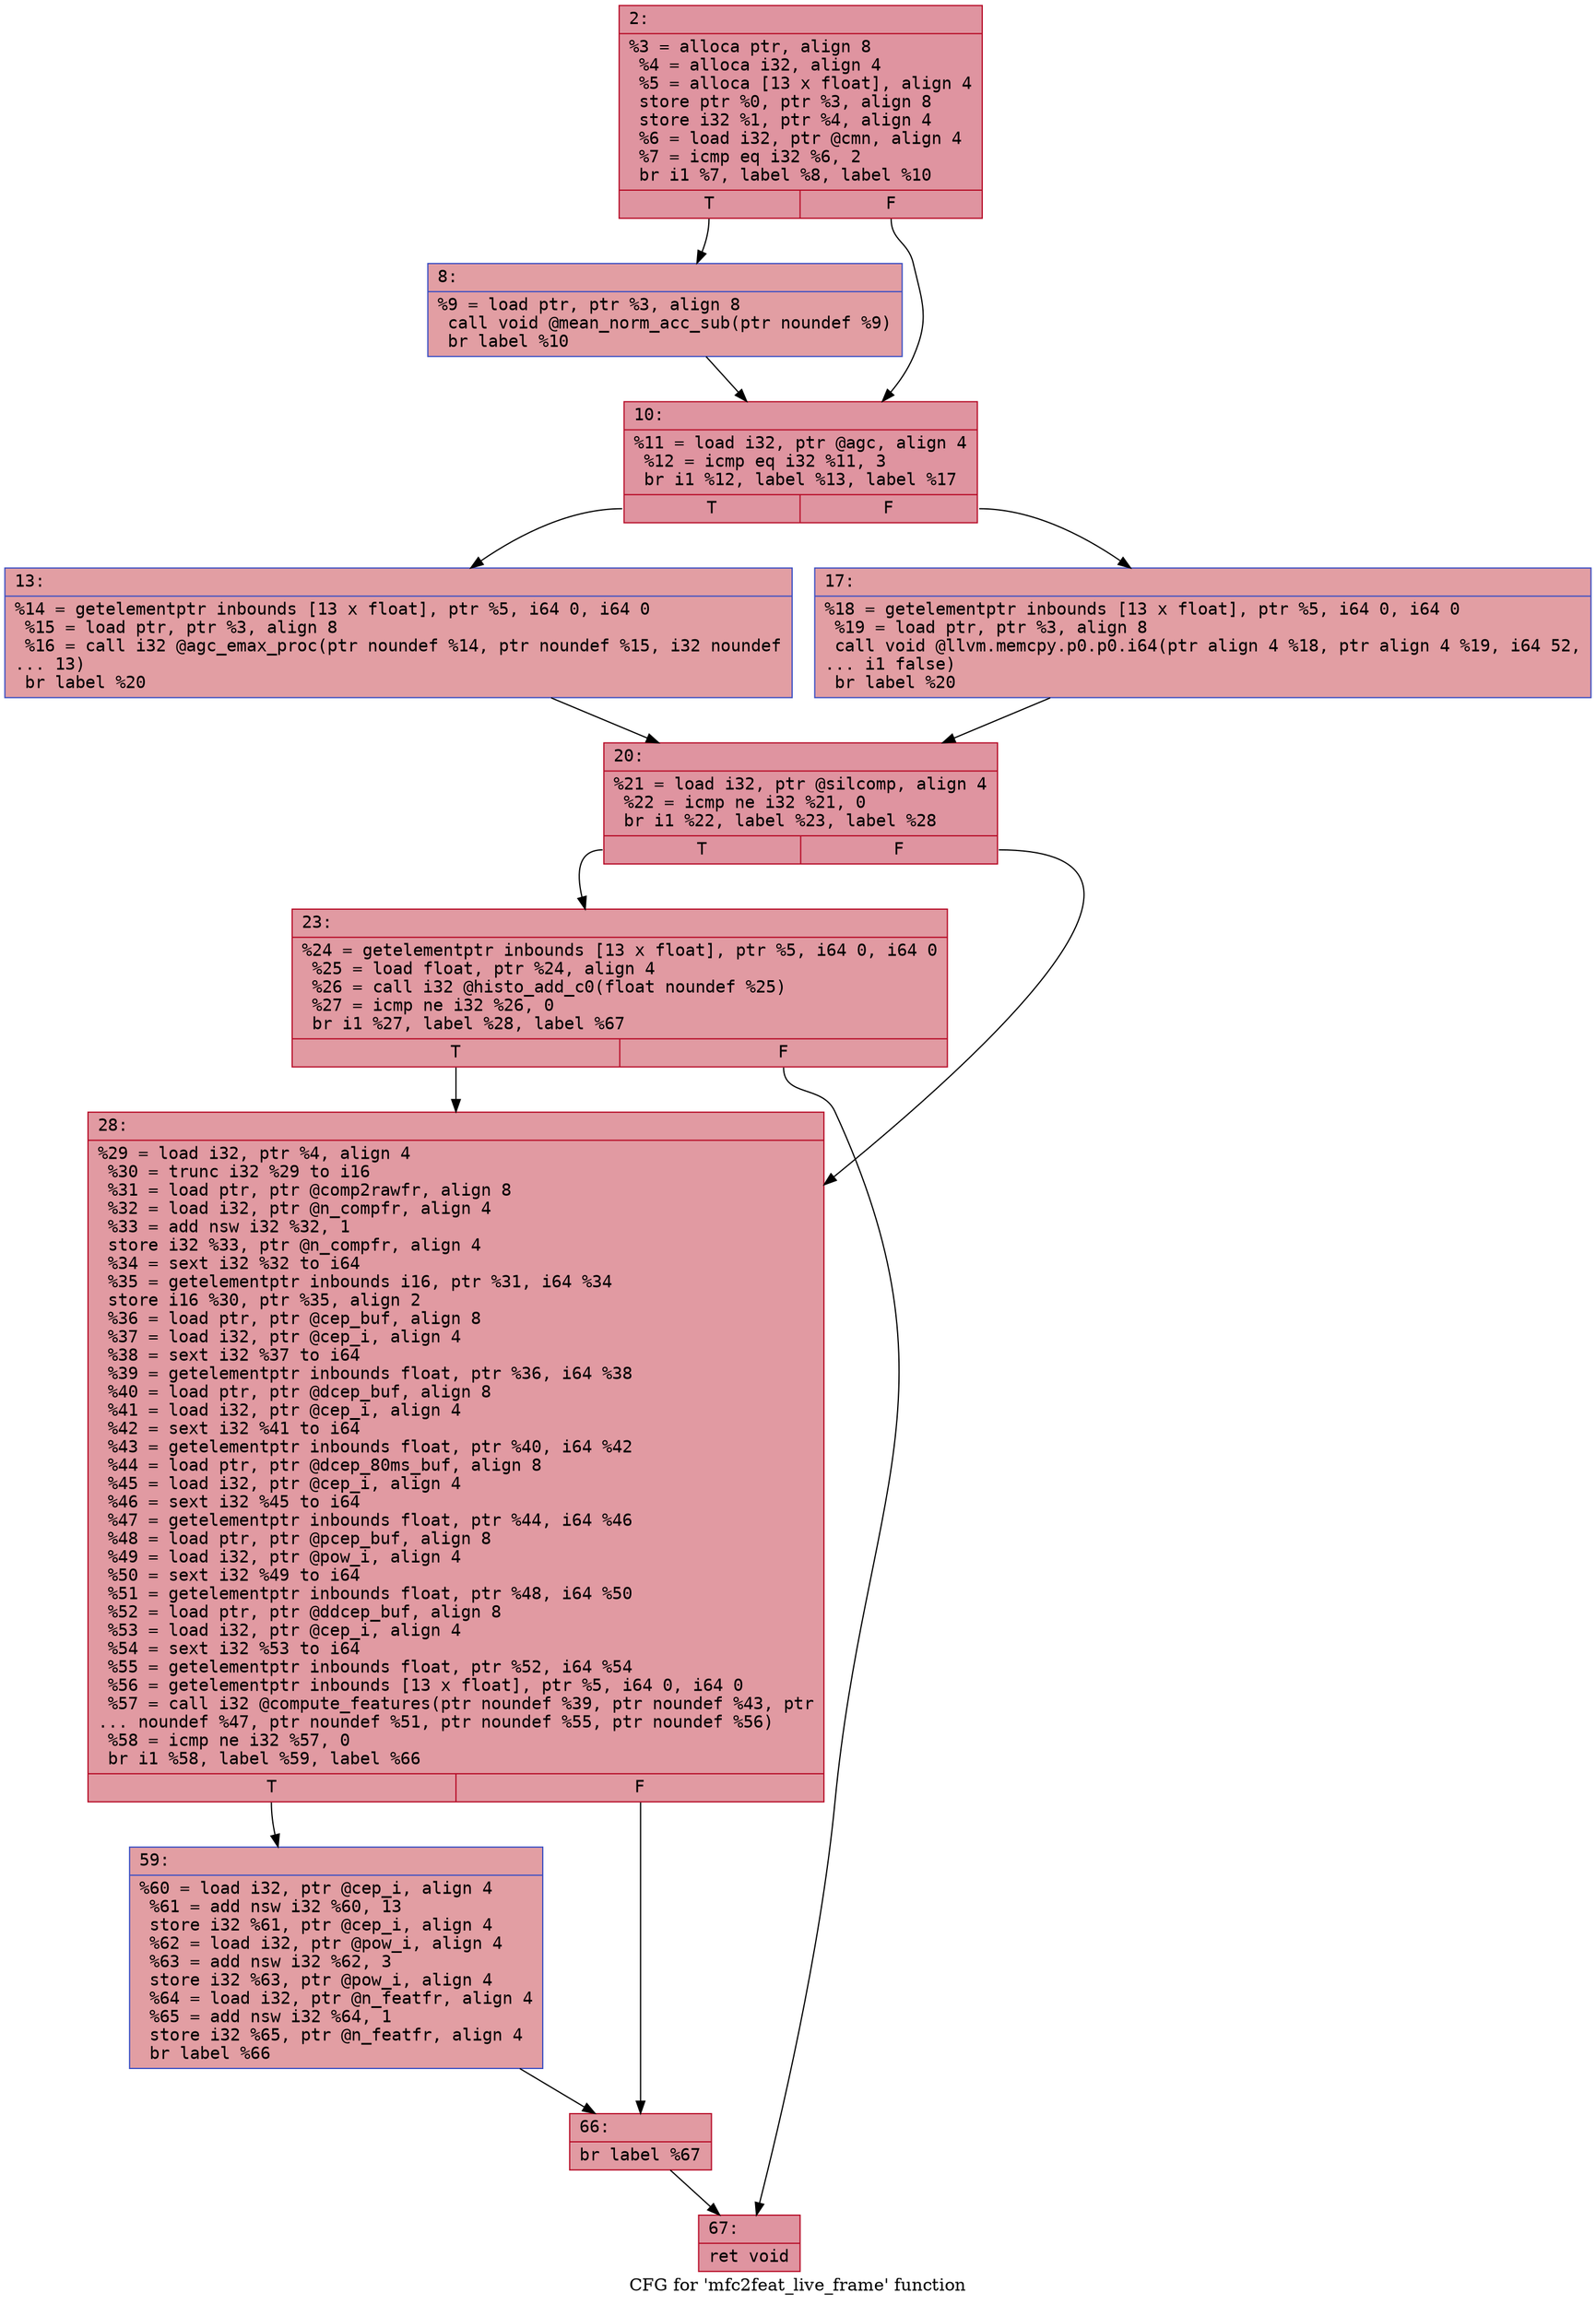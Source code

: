 digraph "CFG for 'mfc2feat_live_frame' function" {
	label="CFG for 'mfc2feat_live_frame' function";

	Node0x6000008a2e90 [shape=record,color="#b70d28ff", style=filled, fillcolor="#b70d2870" fontname="Courier",label="{2:\l|  %3 = alloca ptr, align 8\l  %4 = alloca i32, align 4\l  %5 = alloca [13 x float], align 4\l  store ptr %0, ptr %3, align 8\l  store i32 %1, ptr %4, align 4\l  %6 = load i32, ptr @cmn, align 4\l  %7 = icmp eq i32 %6, 2\l  br i1 %7, label %8, label %10\l|{<s0>T|<s1>F}}"];
	Node0x6000008a2e90:s0 -> Node0x6000008a2ee0[tooltip="2 -> 8\nProbability 50.00%" ];
	Node0x6000008a2e90:s1 -> Node0x6000008a2f30[tooltip="2 -> 10\nProbability 50.00%" ];
	Node0x6000008a2ee0 [shape=record,color="#3d50c3ff", style=filled, fillcolor="#be242e70" fontname="Courier",label="{8:\l|  %9 = load ptr, ptr %3, align 8\l  call void @mean_norm_acc_sub(ptr noundef %9)\l  br label %10\l}"];
	Node0x6000008a2ee0 -> Node0x6000008a2f30[tooltip="8 -> 10\nProbability 100.00%" ];
	Node0x6000008a2f30 [shape=record,color="#b70d28ff", style=filled, fillcolor="#b70d2870" fontname="Courier",label="{10:\l|  %11 = load i32, ptr @agc, align 4\l  %12 = icmp eq i32 %11, 3\l  br i1 %12, label %13, label %17\l|{<s0>T|<s1>F}}"];
	Node0x6000008a2f30:s0 -> Node0x6000008a2f80[tooltip="10 -> 13\nProbability 50.00%" ];
	Node0x6000008a2f30:s1 -> Node0x6000008a2fd0[tooltip="10 -> 17\nProbability 50.00%" ];
	Node0x6000008a2f80 [shape=record,color="#3d50c3ff", style=filled, fillcolor="#be242e70" fontname="Courier",label="{13:\l|  %14 = getelementptr inbounds [13 x float], ptr %5, i64 0, i64 0\l  %15 = load ptr, ptr %3, align 8\l  %16 = call i32 @agc_emax_proc(ptr noundef %14, ptr noundef %15, i32 noundef\l... 13)\l  br label %20\l}"];
	Node0x6000008a2f80 -> Node0x6000008a3020[tooltip="13 -> 20\nProbability 100.00%" ];
	Node0x6000008a2fd0 [shape=record,color="#3d50c3ff", style=filled, fillcolor="#be242e70" fontname="Courier",label="{17:\l|  %18 = getelementptr inbounds [13 x float], ptr %5, i64 0, i64 0\l  %19 = load ptr, ptr %3, align 8\l  call void @llvm.memcpy.p0.p0.i64(ptr align 4 %18, ptr align 4 %19, i64 52,\l... i1 false)\l  br label %20\l}"];
	Node0x6000008a2fd0 -> Node0x6000008a3020[tooltip="17 -> 20\nProbability 100.00%" ];
	Node0x6000008a3020 [shape=record,color="#b70d28ff", style=filled, fillcolor="#b70d2870" fontname="Courier",label="{20:\l|  %21 = load i32, ptr @silcomp, align 4\l  %22 = icmp ne i32 %21, 0\l  br i1 %22, label %23, label %28\l|{<s0>T|<s1>F}}"];
	Node0x6000008a3020:s0 -> Node0x6000008a3070[tooltip="20 -> 23\nProbability 62.50%" ];
	Node0x6000008a3020:s1 -> Node0x6000008a30c0[tooltip="20 -> 28\nProbability 37.50%" ];
	Node0x6000008a3070 [shape=record,color="#b70d28ff", style=filled, fillcolor="#bb1b2c70" fontname="Courier",label="{23:\l|  %24 = getelementptr inbounds [13 x float], ptr %5, i64 0, i64 0\l  %25 = load float, ptr %24, align 4\l  %26 = call i32 @histo_add_c0(float noundef %25)\l  %27 = icmp ne i32 %26, 0\l  br i1 %27, label %28, label %67\l|{<s0>T|<s1>F}}"];
	Node0x6000008a3070:s0 -> Node0x6000008a30c0[tooltip="23 -> 28\nProbability 62.50%" ];
	Node0x6000008a3070:s1 -> Node0x6000008a31b0[tooltip="23 -> 67\nProbability 37.50%" ];
	Node0x6000008a30c0 [shape=record,color="#b70d28ff", style=filled, fillcolor="#bb1b2c70" fontname="Courier",label="{28:\l|  %29 = load i32, ptr %4, align 4\l  %30 = trunc i32 %29 to i16\l  %31 = load ptr, ptr @comp2rawfr, align 8\l  %32 = load i32, ptr @n_compfr, align 4\l  %33 = add nsw i32 %32, 1\l  store i32 %33, ptr @n_compfr, align 4\l  %34 = sext i32 %32 to i64\l  %35 = getelementptr inbounds i16, ptr %31, i64 %34\l  store i16 %30, ptr %35, align 2\l  %36 = load ptr, ptr @cep_buf, align 8\l  %37 = load i32, ptr @cep_i, align 4\l  %38 = sext i32 %37 to i64\l  %39 = getelementptr inbounds float, ptr %36, i64 %38\l  %40 = load ptr, ptr @dcep_buf, align 8\l  %41 = load i32, ptr @cep_i, align 4\l  %42 = sext i32 %41 to i64\l  %43 = getelementptr inbounds float, ptr %40, i64 %42\l  %44 = load ptr, ptr @dcep_80ms_buf, align 8\l  %45 = load i32, ptr @cep_i, align 4\l  %46 = sext i32 %45 to i64\l  %47 = getelementptr inbounds float, ptr %44, i64 %46\l  %48 = load ptr, ptr @pcep_buf, align 8\l  %49 = load i32, ptr @pow_i, align 4\l  %50 = sext i32 %49 to i64\l  %51 = getelementptr inbounds float, ptr %48, i64 %50\l  %52 = load ptr, ptr @ddcep_buf, align 8\l  %53 = load i32, ptr @cep_i, align 4\l  %54 = sext i32 %53 to i64\l  %55 = getelementptr inbounds float, ptr %52, i64 %54\l  %56 = getelementptr inbounds [13 x float], ptr %5, i64 0, i64 0\l  %57 = call i32 @compute_features(ptr noundef %39, ptr noundef %43, ptr\l... noundef %47, ptr noundef %51, ptr noundef %55, ptr noundef %56)\l  %58 = icmp ne i32 %57, 0\l  br i1 %58, label %59, label %66\l|{<s0>T|<s1>F}}"];
	Node0x6000008a30c0:s0 -> Node0x6000008a3110[tooltip="28 -> 59\nProbability 62.50%" ];
	Node0x6000008a30c0:s1 -> Node0x6000008a3160[tooltip="28 -> 66\nProbability 37.50%" ];
	Node0x6000008a3110 [shape=record,color="#3d50c3ff", style=filled, fillcolor="#be242e70" fontname="Courier",label="{59:\l|  %60 = load i32, ptr @cep_i, align 4\l  %61 = add nsw i32 %60, 13\l  store i32 %61, ptr @cep_i, align 4\l  %62 = load i32, ptr @pow_i, align 4\l  %63 = add nsw i32 %62, 3\l  store i32 %63, ptr @pow_i, align 4\l  %64 = load i32, ptr @n_featfr, align 4\l  %65 = add nsw i32 %64, 1\l  store i32 %65, ptr @n_featfr, align 4\l  br label %66\l}"];
	Node0x6000008a3110 -> Node0x6000008a3160[tooltip="59 -> 66\nProbability 100.00%" ];
	Node0x6000008a3160 [shape=record,color="#b70d28ff", style=filled, fillcolor="#bb1b2c70" fontname="Courier",label="{66:\l|  br label %67\l}"];
	Node0x6000008a3160 -> Node0x6000008a31b0[tooltip="66 -> 67\nProbability 100.00%" ];
	Node0x6000008a31b0 [shape=record,color="#b70d28ff", style=filled, fillcolor="#b70d2870" fontname="Courier",label="{67:\l|  ret void\l}"];
}
